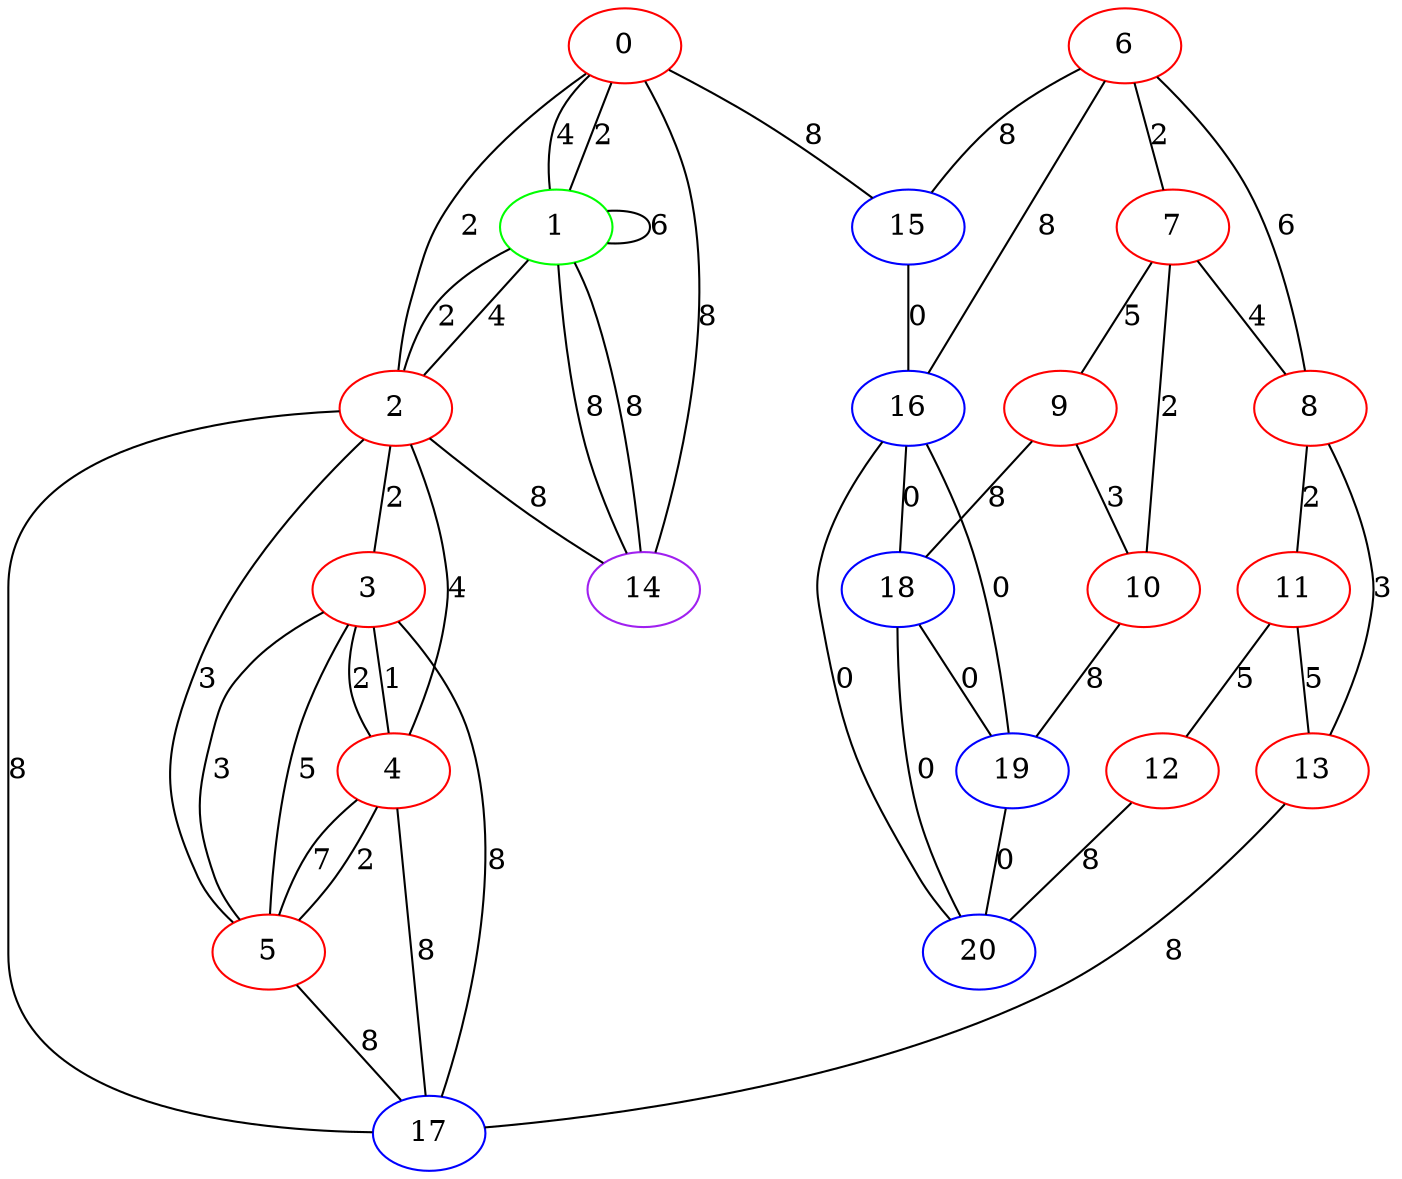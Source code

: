 graph "" {
0 [color=red, weight=1];
1 [color=green, weight=2];
2 [color=red, weight=1];
3 [color=red, weight=1];
4 [color=red, weight=1];
5 [color=red, weight=1];
6 [color=red, weight=1];
7 [color=red, weight=1];
8 [color=red, weight=1];
9 [color=red, weight=1];
10 [color=red, weight=1];
11 [color=red, weight=1];
12 [color=red, weight=1];
13 [color=red, weight=1];
14 [color=purple, weight=4];
15 [color=blue, weight=3];
16 [color=blue, weight=3];
17 [color=blue, weight=3];
18 [color=blue, weight=3];
19 [color=blue, weight=3];
20 [color=blue, weight=3];
0 -- 1  [key=0, label=2];
0 -- 1  [key=1, label=4];
0 -- 2  [key=0, label=2];
0 -- 14  [key=0, label=8];
0 -- 15  [key=0, label=8];
1 -- 1  [key=0, label=6];
1 -- 2  [key=0, label=4];
1 -- 2  [key=1, label=2];
1 -- 14  [key=0, label=8];
1 -- 14  [key=1, label=8];
2 -- 3  [key=0, label=2];
2 -- 4  [key=0, label=4];
2 -- 5  [key=0, label=3];
2 -- 14  [key=0, label=8];
2 -- 17  [key=0, label=8];
3 -- 17  [key=0, label=8];
3 -- 4  [key=0, label=1];
3 -- 4  [key=1, label=2];
3 -- 5  [key=0, label=3];
3 -- 5  [key=1, label=5];
4 -- 17  [key=0, label=8];
4 -- 5  [key=0, label=2];
4 -- 5  [key=1, label=7];
5 -- 17  [key=0, label=8];
6 -- 8  [key=0, label=6];
6 -- 16  [key=0, label=8];
6 -- 15  [key=0, label=8];
6 -- 7  [key=0, label=2];
7 -- 8  [key=0, label=4];
7 -- 9  [key=0, label=5];
7 -- 10  [key=0, label=2];
8 -- 11  [key=0, label=2];
8 -- 13  [key=0, label=3];
9 -- 10  [key=0, label=3];
9 -- 18  [key=0, label=8];
10 -- 19  [key=0, label=8];
11 -- 12  [key=0, label=5];
11 -- 13  [key=0, label=5];
12 -- 20  [key=0, label=8];
13 -- 17  [key=0, label=8];
15 -- 16  [key=0, label=0];
16 -- 18  [key=0, label=0];
16 -- 19  [key=0, label=0];
16 -- 20  [key=0, label=0];
18 -- 19  [key=0, label=0];
18 -- 20  [key=0, label=0];
19 -- 20  [key=0, label=0];
}
